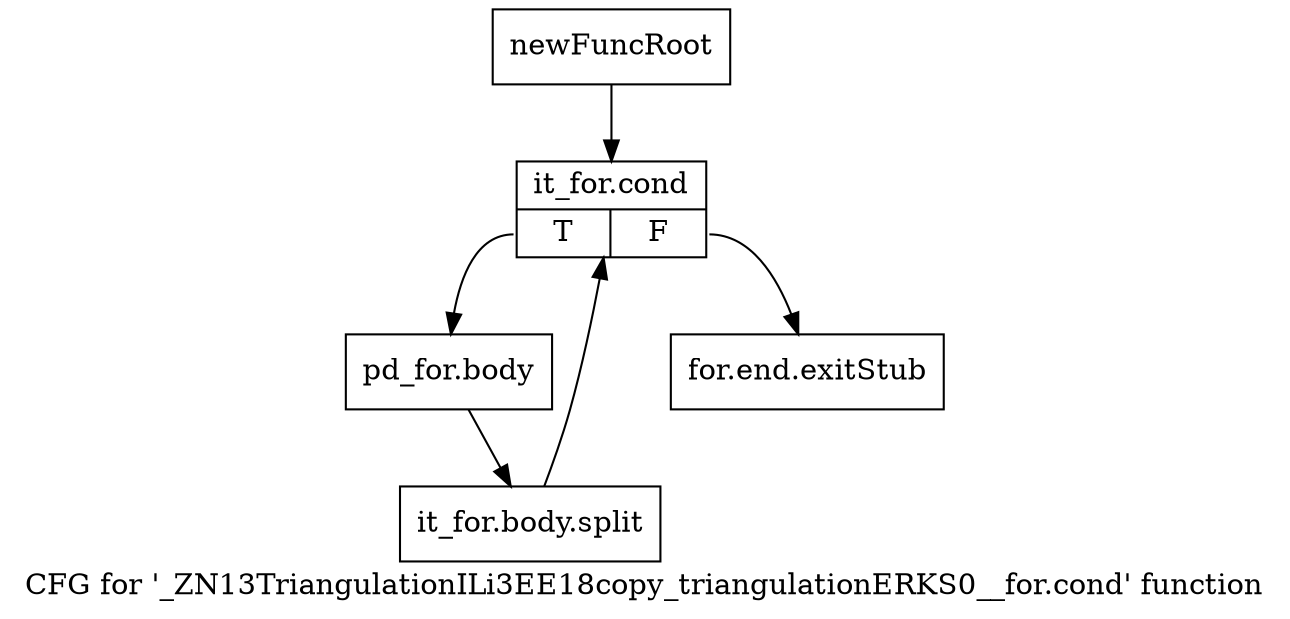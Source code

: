digraph "CFG for '_ZN13TriangulationILi3EE18copy_triangulationERKS0__for.cond' function" {
	label="CFG for '_ZN13TriangulationILi3EE18copy_triangulationERKS0__for.cond' function";

	Node0x98826e0 [shape=record,label="{newFuncRoot}"];
	Node0x98826e0 -> Node0x9882780;
	Node0x9882730 [shape=record,label="{for.end.exitStub}"];
	Node0x9882780 [shape=record,label="{it_for.cond|{<s0>T|<s1>F}}"];
	Node0x9882780:s0 -> Node0x98827d0;
	Node0x9882780:s1 -> Node0x9882730;
	Node0x98827d0 [shape=record,label="{pd_for.body}"];
	Node0x98827d0 -> Node0xbc999a0;
	Node0xbc999a0 [shape=record,label="{it_for.body.split}"];
	Node0xbc999a0 -> Node0x9882780;
}
